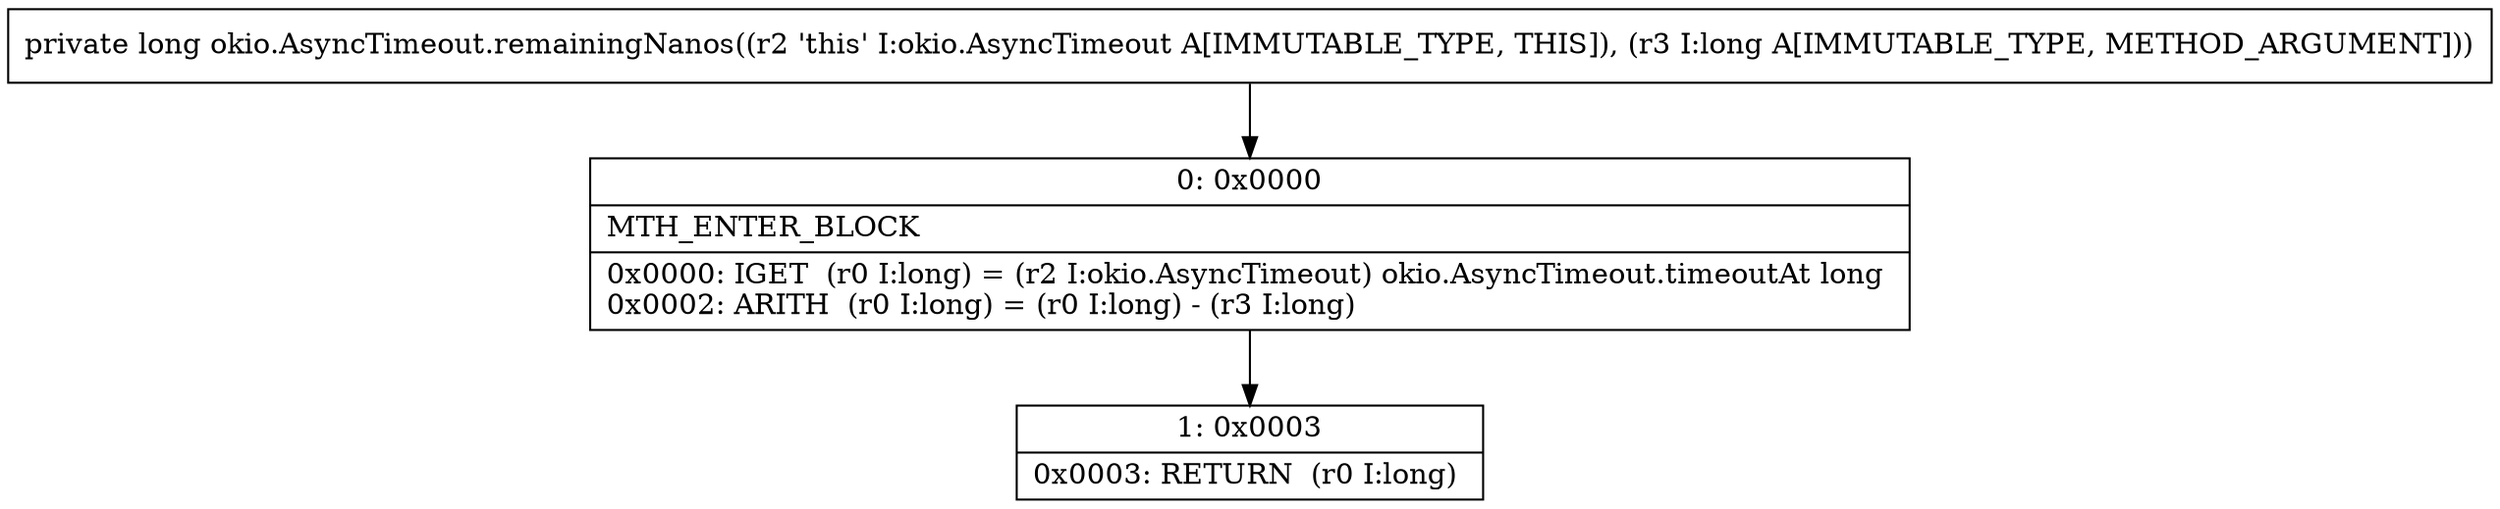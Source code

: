 digraph "CFG forokio.AsyncTimeout.remainingNanos(J)J" {
Node_0 [shape=record,label="{0\:\ 0x0000|MTH_ENTER_BLOCK\l|0x0000: IGET  (r0 I:long) = (r2 I:okio.AsyncTimeout) okio.AsyncTimeout.timeoutAt long \l0x0002: ARITH  (r0 I:long) = (r0 I:long) \- (r3 I:long) \l}"];
Node_1 [shape=record,label="{1\:\ 0x0003|0x0003: RETURN  (r0 I:long) \l}"];
MethodNode[shape=record,label="{private long okio.AsyncTimeout.remainingNanos((r2 'this' I:okio.AsyncTimeout A[IMMUTABLE_TYPE, THIS]), (r3 I:long A[IMMUTABLE_TYPE, METHOD_ARGUMENT])) }"];
MethodNode -> Node_0;
Node_0 -> Node_1;
}

